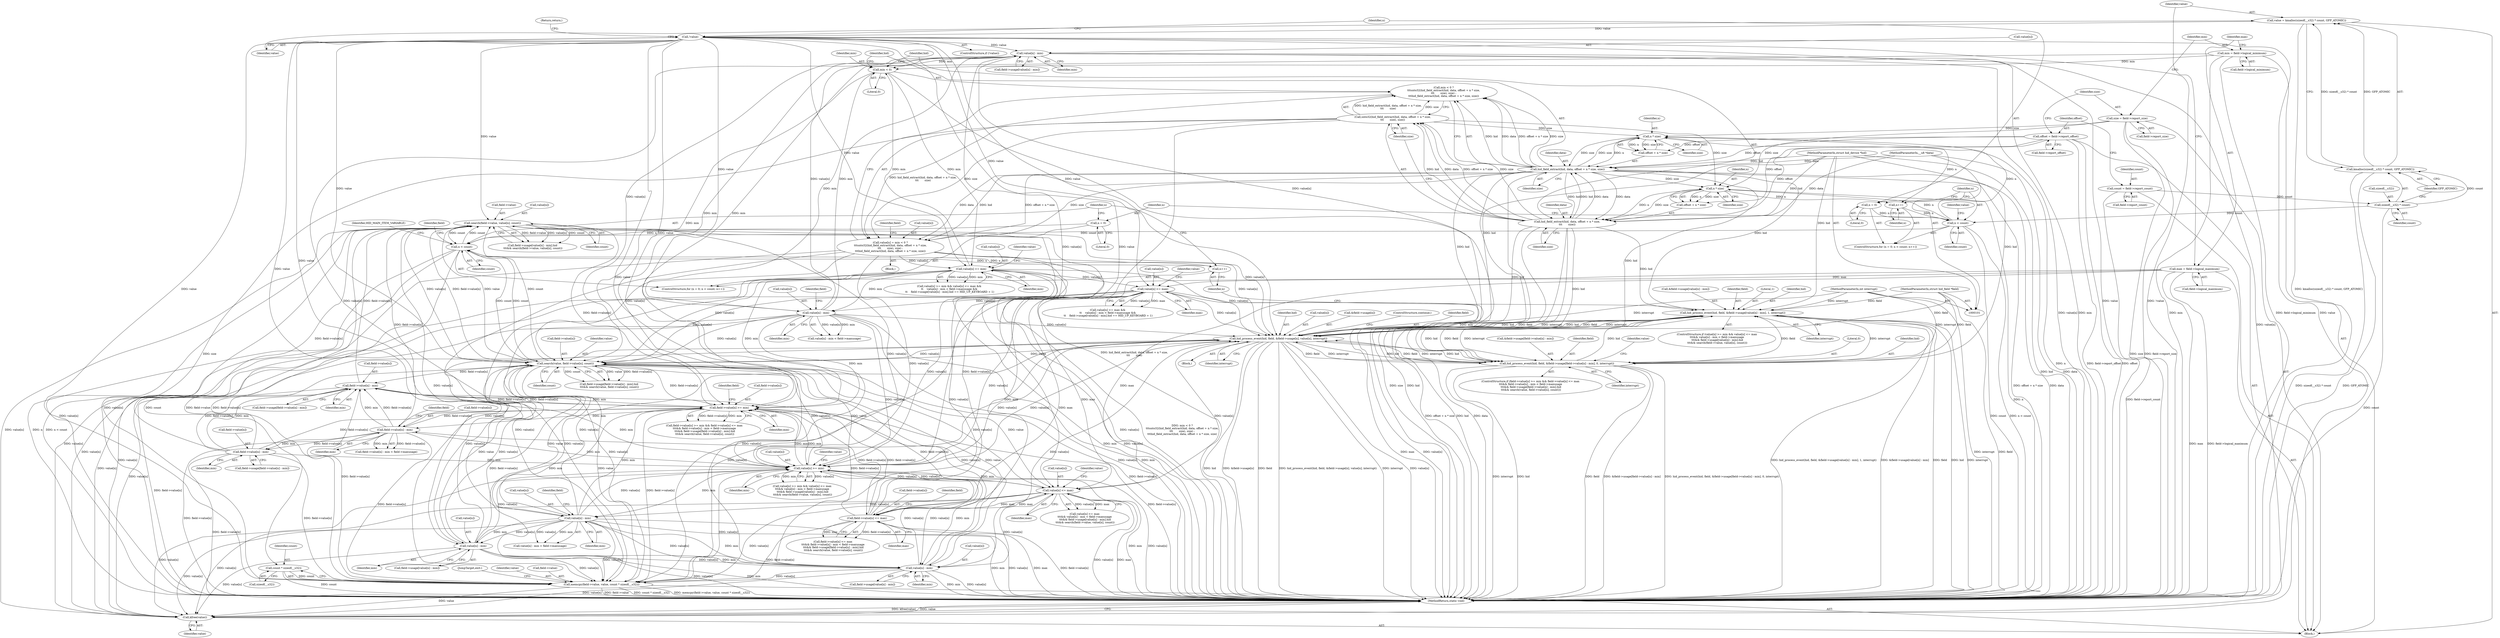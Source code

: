 digraph "0_linux_50220dead1650609206efe91f0cc116132d59b3f@API" {
"1000397" [label="(Call,count * sizeof(__s32))"];
"1000239" [label="(Call,n < count)"];
"1000236" [label="(Call,n = 0)"];
"1000242" [label="(Call,n++)"];
"1000369" [label="(Call,search(field->value, value[n], count))"];
"1000325" [label="(Call,field->value[n] - min)"];
"1000285" [label="(Call,field->value[n] - min)"];
"1000276" [label="(Call,field->value[n] <= max)"];
"1000268" [label="(Call,field->value[n] >= min)"];
"1000309" [label="(Call,search(value, field->value[n], count))"];
"1000342" [label="(Call,value[n] <= max)"];
"1000148" [label="(Call,!value)"];
"1000139" [label="(Call,value = kmalloc(sizeof(__s32) * count, GFP_ATOMIC))"];
"1000141" [label="(Call,kmalloc(sizeof(__s32) * count, GFP_ATOMIC))"];
"1000142" [label="(Call,sizeof(__s32) * count)"];
"1000109" [label="(Call,count = field->report_count)"];
"1000336" [label="(Call,value[n] >= min)"];
"1000363" [label="(Call,value[n] - min)"];
"1000349" [label="(Call,value[n] - min)"];
"1000225" [label="(Call,value[n] - min)"];
"1000211" [label="(Call,value[n] - min)"];
"1000204" [label="(Call,value[n] <= max)"];
"1000198" [label="(Call,value[n] >= min)"];
"1000161" [label="(Call,value[n] = min < 0 ?\n\t\t\tsnto32(hid_field_extract(hid, data, offset + n * size,\n\t\t\t       size), size) :\n\t\t\thid_field_extract(hid, data, offset + n * size, size))"];
"1000169" [label="(Call,snto32(hid_field_extract(hid, data, offset + n * size,\n\t\t\t       size), size))"];
"1000170" [label="(Call,hid_field_extract(hid, data, offset + n * size,\n\t\t\t       size))"];
"1000180" [label="(Call,hid_field_extract(hid, data, offset + n * size, size))"];
"1000102" [label="(MethodParameterIn,struct hid_device *hid)"];
"1000104" [label="(MethodParameterIn,__u8 *data)"];
"1000115" [label="(Call,offset = field->report_offset)"];
"1000185" [label="(Call,n * size)"];
"1000155" [label="(Call,n < count)"];
"1000158" [label="(Call,n++)"];
"1000175" [label="(Call,n * size)"];
"1000121" [label="(Call,size = field->report_size)"];
"1000152" [label="(Call,n = 0)"];
"1000166" [label="(Call,min < 0)"];
"1000127" [label="(Call,min = field->logical_minimum)"];
"1000133" [label="(Call,max = field->logical_maximum)"];
"1000252" [label="(Call,hid_process_event(hid, field, &field->usage[n], value[n], interrupt))"];
"1000377" [label="(Call,hid_process_event(hid, field, &field->usage[value[n] - min], 1, interrupt))"];
"1000317" [label="(Call,hid_process_event(hid, field, &field->usage[field->value[n] - min], 0, interrupt))"];
"1000103" [label="(MethodParameterIn,struct hid_field *field)"];
"1000105" [label="(MethodParameterIn,int interrupt)"];
"1000385" [label="(Call,value[n] - min)"];
"1000301" [label="(Call,field->value[n] - min)"];
"1000392" [label="(Call,memcpy(field->value, value, count * sizeof(__s32)))"];
"1000402" [label="(Call,kfree(value))"];
"1000204" [label="(Call,value[n] <= max)"];
"1000104" [label="(MethodParameterIn,__u8 *data)"];
"1000110" [label="(Identifier,count)"];
"1000340" [label="(Identifier,min)"];
"1000276" [label="(Call,field->value[n] <= max)"];
"1000225" [label="(Call,value[n] - min)"];
"1000364" [label="(Call,value[n])"];
"1000172" [label="(Identifier,data)"];
"1000178" [label="(Identifier,size)"];
"1000103" [label="(MethodParameterIn,struct hid_field *field)"];
"1000268" [label="(Call,field->value[n] >= min)"];
"1000180" [label="(Call,hid_field_extract(hid, data, offset + n * size, size))"];
"1000251" [label="(Block,)"];
"1000105" [label="(MethodParameterIn,int interrupt)"];
"1000162" [label="(Call,value[n])"];
"1000242" [label="(Call,n++)"];
"1000351" [label="(Identifier,value)"];
"1000116" [label="(Identifier,offset)"];
"1000194" [label="(Identifier,field)"];
"1000198" [label="(Call,value[n] >= min)"];
"1000215" [label="(Identifier,min)"];
"1000175" [label="(Call,n * size)"];
"1000122" [label="(Identifier,size)"];
"1000176" [label="(Identifier,n)"];
"1000334" [label="(ControlStructure,if (value[n] >= min && value[n] <= max\n\t\t\t&& value[n] - min < field->maxusage\n \t\t\t&& field->usage[value[n] - min].hid\n \t\t\t&& search(field->value, value[n], count)))"];
"1000378" [label="(Identifier,hid)"];
"1000150" [label="(Return,return;)"];
"1000397" [label="(Call,count * sizeof(__s32))"];
"1000212" [label="(Call,value[n])"];
"1000253" [label="(Identifier,hid)"];
"1000188" [label="(Identifier,size)"];
"1000355" [label="(Identifier,field)"];
"1000181" [label="(Identifier,hid)"];
"1000403" [label="(Identifier,value)"];
"1000311" [label="(Call,field->value[n])"];
"1000321" [label="(Call,field->usage[field->value[n] - min])"];
"1000226" [label="(Call,value[n])"];
"1000275" [label="(Call,field->value[n] <= max\n\t\t\t&& field->value[n] - min < field->maxusage\n \t\t\t&& field->usage[field->value[n] - min].hid\n \t\t\t&& search(value, field->value[n], count))"];
"1000285" [label="(Call,field->value[n] - min)"];
"1000377" [label="(Call,hid_process_event(hid, field, &field->usage[value[n] - min], 1, interrupt))"];
"1000154" [label="(Literal,0)"];
"1000182" [label="(Identifier,data)"];
"1000320" [label="(Call,&field->usage[field->value[n] - min])"];
"1000152" [label="(Call,n = 0)"];
"1000243" [label="(Identifier,n)"];
"1000316" [label="(Identifier,count)"];
"1000367" [label="(Identifier,min)"];
"1000165" [label="(Call,min < 0 ?\n\t\t\tsnto32(hid_field_extract(hid, data, offset + n * size,\n\t\t\t       size), size) :\n\t\t\thid_field_extract(hid, data, offset + n * size, size))"];
"1000240" [label="(Identifier,n)"];
"1000309" [label="(Call,search(value, field->value[n], count))"];
"1000331" [label="(Identifier,min)"];
"1000247" [label="(Identifier,HID_MAIN_ITEM_VARIABLE)"];
"1000279" [label="(Identifier,field)"];
"1000121" [label="(Call,size = field->report_size)"];
"1000342" [label="(Call,value[n] <= max)"];
"1000151" [label="(ControlStructure,for (n = 0; n < count; n++))"];
"1000148" [label="(Call,!value)"];
"1000147" [label="(ControlStructure,if (!value))"];
"1000239" [label="(Call,n < count)"];
"1000319" [label="(Identifier,field)"];
"1000326" [label="(Call,field->value[n])"];
"1000145" [label="(Identifier,count)"];
"1000106" [label="(Block,)"];
"1000359" [label="(Call,field->usage[value[n] - min])"];
"1000177" [label="(Identifier,size)"];
"1000146" [label="(Identifier,GFP_ATOMIC)"];
"1000115" [label="(Call,offset = field->report_offset)"];
"1000168" [label="(Literal,0)"];
"1000401" [label="(JumpTarget,exit:)"];
"1000357" [label="(Call,field->usage[value[n] - min].hid\n \t\t\t&& search(field->value, value[n], count))"];
"1000161" [label="(Call,value[n] = min < 0 ?\n\t\t\tsnto32(hid_field_extract(hid, data, offset + n * size,\n\t\t\t       size), size) :\n\t\t\thid_field_extract(hid, data, offset + n * size, size))"];
"1000286" [label="(Call,field->value[n])"];
"1000156" [label="(Identifier,n)"];
"1000111" [label="(Call,field->report_count)"];
"1000133" [label="(Call,max = field->logical_maximum)"];
"1000269" [label="(Call,field->value[n])"];
"1000149" [label="(Identifier,value)"];
"1000370" [label="(Call,field->value)"];
"1000139" [label="(Call,value = kmalloc(sizeof(__s32) * count, GFP_ATOMIC))"];
"1000267" [label="(Call,field->value[n] >= min && field->value[n] <= max\n\t\t\t&& field->value[n] - min < field->maxusage\n \t\t\t&& field->usage[field->value[n] - min].hid\n \t\t\t&& search(value, field->value[n], count))"];
"1000338" [label="(Identifier,value)"];
"1000163" [label="(Identifier,value)"];
"1000392" [label="(Call,memcpy(field->value, value, count * sizeof(__s32)))"];
"1000155" [label="(Call,n < count)"];
"1000203" [label="(Call,value[n] <= max &&\n\t\t    value[n] - min < field->maxusage &&\n \t\t    field->usage[value[n] - min].hid == HID_UP_KEYBOARD + 1)"];
"1000350" [label="(Call,value[n])"];
"1000297" [label="(Call,field->usage[field->value[n] - min])"];
"1000396" [label="(Identifier,value)"];
"1000295" [label="(Call,field->usage[field->value[n] - min].hid\n \t\t\t&& search(value, field->value[n], count))"];
"1000332" [label="(Literal,0)"];
"1000333" [label="(Identifier,interrupt)"];
"1000206" [label="(Identifier,value)"];
"1000318" [label="(Identifier,hid)"];
"1000153" [label="(Identifier,n)"];
"1000236" [label="(Call,n = 0)"];
"1000277" [label="(Call,field->value[n])"];
"1000187" [label="(Identifier,size)"];
"1000343" [label="(Call,value[n])"];
"1000282" [label="(Identifier,max)"];
"1000158" [label="(Call,n++)"];
"1000363" [label="(Call,value[n] - min)"];
"1000335" [label="(Call,value[n] >= min && value[n] <= max\n\t\t\t&& value[n] - min < field->maxusage\n \t\t\t&& field->usage[value[n] - min].hid\n \t\t\t&& search(field->value, value[n], count))"];
"1000274" [label="(Identifier,min)"];
"1000380" [label="(Call,&field->usage[value[n] - min])"];
"1000221" [label="(Call,field->usage[value[n] - min])"];
"1000140" [label="(Identifier,value)"];
"1000171" [label="(Identifier,hid)"];
"1000266" [label="(ControlStructure,if (field->value[n] >= min && field->value[n] <= max\n\t\t\t&& field->value[n] - min < field->maxusage\n \t\t\t&& field->usage[field->value[n] - min].hid\n \t\t\t&& search(value, field->value[n], count)))"];
"1000235" [label="(ControlStructure,for (n = 0; n < count; n++))"];
"1000325" [label="(Call,field->value[n] - min)"];
"1000129" [label="(Call,field->logical_minimum)"];
"1000238" [label="(Literal,0)"];
"1000135" [label="(Call,field->logical_maximum)"];
"1000376" [label="(Identifier,count)"];
"1000261" [label="(Call,value[n])"];
"1000353" [label="(Identifier,min)"];
"1000197" [label="(Call,value[n] >= min && value[n] <= max &&\n\t\t    value[n] - min < field->maxusage &&\n \t\t    field->usage[value[n] - min].hid == HID_UP_KEYBOARD + 1)"];
"1000307" [label="(Identifier,min)"];
"1000369" [label="(Call,search(field->value, value[n], count))"];
"1000264" [label="(Identifier,interrupt)"];
"1000117" [label="(Call,field->report_offset)"];
"1000229" [label="(Identifier,min)"];
"1000398" [label="(Identifier,count)"];
"1000166" [label="(Call,min < 0)"];
"1000348" [label="(Call,value[n] - min < field->maxusage)"];
"1000341" [label="(Call,value[n] <= max\n\t\t\t&& value[n] - min < field->maxusage\n \t\t\t&& field->usage[value[n] - min].hid\n \t\t\t&& search(field->value, value[n], count))"];
"1000143" [label="(Call,sizeof(__s32))"];
"1000170" [label="(Call,hid_field_extract(hid, data, offset + n * size,\n\t\t\t       size))"];
"1000293" [label="(Identifier,field)"];
"1000186" [label="(Identifier,n)"];
"1000128" [label="(Identifier,min)"];
"1000389" [label="(Identifier,min)"];
"1000379" [label="(Identifier,field)"];
"1000160" [label="(Block,)"];
"1000241" [label="(Identifier,count)"];
"1000301" [label="(Call,field->value[n] - min)"];
"1000346" [label="(Identifier,max)"];
"1000208" [label="(Identifier,max)"];
"1000381" [label="(Call,field->usage[value[n] - min])"];
"1000349" [label="(Call,value[n] - min)"];
"1000185" [label="(Call,n * size)"];
"1000157" [label="(Identifier,count)"];
"1000211" [label="(Call,value[n] - min)"];
"1000179" [label="(Identifier,size)"];
"1000394" [label="(Identifier,field)"];
"1000393" [label="(Call,field->value)"];
"1000183" [label="(Call,offset + n * size)"];
"1000317" [label="(Call,hid_process_event(hid, field, &field->usage[field->value[n] - min], 0, interrupt))"];
"1000373" [label="(Call,value[n])"];
"1000255" [label="(Call,&field->usage[n])"];
"1000336" [label="(Call,value[n] >= min)"];
"1000402" [label="(Call,kfree(value))"];
"1000399" [label="(Call,sizeof(__s32))"];
"1000291" [label="(Identifier,min)"];
"1000310" [label="(Identifier,value)"];
"1000265" [label="(ControlStructure,continue;)"];
"1000202" [label="(Identifier,min)"];
"1000169" [label="(Call,snto32(hid_field_extract(hid, data, offset + n * size,\n\t\t\t       size), size))"];
"1000199" [label="(Call,value[n])"];
"1000404" [label="(MethodReturn,static void)"];
"1000205" [label="(Call,value[n])"];
"1000386" [label="(Call,value[n])"];
"1000284" [label="(Call,field->value[n] - min < field->maxusage)"];
"1000102" [label="(MethodParameterIn,struct hid_device *hid)"];
"1000391" [label="(Identifier,interrupt)"];
"1000390" [label="(Literal,1)"];
"1000337" [label="(Call,value[n])"];
"1000210" [label="(Call,value[n] - min < field->maxusage)"];
"1000237" [label="(Identifier,n)"];
"1000142" [label="(Call,sizeof(__s32) * count)"];
"1000159" [label="(Identifier,n)"];
"1000344" [label="(Identifier,value)"];
"1000127" [label="(Call,min = field->logical_minimum)"];
"1000109" [label="(Call,count = field->report_count)"];
"1000252" [label="(Call,hid_process_event(hid, field, &field->usage[n], value[n], interrupt))"];
"1000217" [label="(Identifier,field)"];
"1000213" [label="(Identifier,value)"];
"1000123" [label="(Call,field->report_size)"];
"1000141" [label="(Call,kmalloc(sizeof(__s32) * count, GFP_ATOMIC))"];
"1000302" [label="(Call,field->value[n])"];
"1000254" [label="(Identifier,field)"];
"1000385" [label="(Call,value[n] - min)"];
"1000173" [label="(Call,offset + n * size)"];
"1000167" [label="(Identifier,min)"];
"1000288" [label="(Identifier,field)"];
"1000134" [label="(Identifier,max)"];
"1000397" -> "1000392"  [label="AST: "];
"1000397" -> "1000399"  [label="CFG: "];
"1000398" -> "1000397"  [label="AST: "];
"1000399" -> "1000397"  [label="AST: "];
"1000392" -> "1000397"  [label="CFG: "];
"1000397" -> "1000404"  [label="DDG: count"];
"1000397" -> "1000392"  [label="DDG: count"];
"1000239" -> "1000397"  [label="DDG: count"];
"1000239" -> "1000235"  [label="AST: "];
"1000239" -> "1000241"  [label="CFG: "];
"1000240" -> "1000239"  [label="AST: "];
"1000241" -> "1000239"  [label="AST: "];
"1000247" -> "1000239"  [label="CFG: "];
"1000394" -> "1000239"  [label="CFG: "];
"1000239" -> "1000404"  [label="DDG: n < count"];
"1000239" -> "1000404"  [label="DDG: n"];
"1000236" -> "1000239"  [label="DDG: n"];
"1000242" -> "1000239"  [label="DDG: n"];
"1000369" -> "1000239"  [label="DDG: count"];
"1000155" -> "1000239"  [label="DDG: count"];
"1000309" -> "1000239"  [label="DDG: count"];
"1000239" -> "1000242"  [label="DDG: n"];
"1000239" -> "1000309"  [label="DDG: count"];
"1000239" -> "1000369"  [label="DDG: count"];
"1000236" -> "1000235"  [label="AST: "];
"1000236" -> "1000238"  [label="CFG: "];
"1000237" -> "1000236"  [label="AST: "];
"1000238" -> "1000236"  [label="AST: "];
"1000240" -> "1000236"  [label="CFG: "];
"1000242" -> "1000235"  [label="AST: "];
"1000242" -> "1000243"  [label="CFG: "];
"1000243" -> "1000242"  [label="AST: "];
"1000240" -> "1000242"  [label="CFG: "];
"1000369" -> "1000357"  [label="AST: "];
"1000369" -> "1000376"  [label="CFG: "];
"1000370" -> "1000369"  [label="AST: "];
"1000373" -> "1000369"  [label="AST: "];
"1000376" -> "1000369"  [label="AST: "];
"1000357" -> "1000369"  [label="CFG: "];
"1000369" -> "1000404"  [label="DDG: value[n]"];
"1000369" -> "1000252"  [label="DDG: value[n]"];
"1000369" -> "1000309"  [label="DDG: value[n]"];
"1000369" -> "1000336"  [label="DDG: value[n]"];
"1000369" -> "1000357"  [label="DDG: field->value"];
"1000369" -> "1000357"  [label="DDG: value[n]"];
"1000369" -> "1000357"  [label="DDG: count"];
"1000325" -> "1000369"  [label="DDG: field->value[n]"];
"1000285" -> "1000369"  [label="DDG: field->value[n]"];
"1000309" -> "1000369"  [label="DDG: field->value[n]"];
"1000309" -> "1000369"  [label="DDG: value"];
"1000309" -> "1000369"  [label="DDG: count"];
"1000268" -> "1000369"  [label="DDG: field->value[n]"];
"1000301" -> "1000369"  [label="DDG: field->value[n]"];
"1000276" -> "1000369"  [label="DDG: field->value[n]"];
"1000363" -> "1000369"  [label="DDG: value[n]"];
"1000148" -> "1000369"  [label="DDG: value"];
"1000369" -> "1000385"  [label="DDG: value[n]"];
"1000369" -> "1000392"  [label="DDG: field->value"];
"1000369" -> "1000392"  [label="DDG: value[n]"];
"1000369" -> "1000402"  [label="DDG: value[n]"];
"1000325" -> "1000321"  [label="AST: "];
"1000325" -> "1000331"  [label="CFG: "];
"1000326" -> "1000325"  [label="AST: "];
"1000331" -> "1000325"  [label="AST: "];
"1000321" -> "1000325"  [label="CFG: "];
"1000325" -> "1000404"  [label="DDG: field->value[n]"];
"1000325" -> "1000268"  [label="DDG: field->value[n]"];
"1000285" -> "1000325"  [label="DDG: field->value[n]"];
"1000285" -> "1000325"  [label="DDG: min"];
"1000309" -> "1000325"  [label="DDG: field->value[n]"];
"1000268" -> "1000325"  [label="DDG: field->value[n]"];
"1000268" -> "1000325"  [label="DDG: min"];
"1000301" -> "1000325"  [label="DDG: field->value[n]"];
"1000301" -> "1000325"  [label="DDG: min"];
"1000276" -> "1000325"  [label="DDG: field->value[n]"];
"1000325" -> "1000336"  [label="DDG: min"];
"1000325" -> "1000392"  [label="DDG: field->value[n]"];
"1000285" -> "1000284"  [label="AST: "];
"1000285" -> "1000291"  [label="CFG: "];
"1000286" -> "1000285"  [label="AST: "];
"1000291" -> "1000285"  [label="AST: "];
"1000293" -> "1000285"  [label="CFG: "];
"1000285" -> "1000404"  [label="DDG: field->value[n]"];
"1000285" -> "1000268"  [label="DDG: field->value[n]"];
"1000285" -> "1000284"  [label="DDG: field->value[n]"];
"1000285" -> "1000284"  [label="DDG: min"];
"1000276" -> "1000285"  [label="DDG: field->value[n]"];
"1000268" -> "1000285"  [label="DDG: min"];
"1000285" -> "1000301"  [label="DDG: field->value[n]"];
"1000285" -> "1000301"  [label="DDG: min"];
"1000285" -> "1000336"  [label="DDG: min"];
"1000285" -> "1000392"  [label="DDG: field->value[n]"];
"1000276" -> "1000275"  [label="AST: "];
"1000276" -> "1000282"  [label="CFG: "];
"1000277" -> "1000276"  [label="AST: "];
"1000282" -> "1000276"  [label="AST: "];
"1000288" -> "1000276"  [label="CFG: "];
"1000275" -> "1000276"  [label="CFG: "];
"1000276" -> "1000404"  [label="DDG: max"];
"1000276" -> "1000404"  [label="DDG: field->value[n]"];
"1000276" -> "1000268"  [label="DDG: field->value[n]"];
"1000276" -> "1000275"  [label="DDG: field->value[n]"];
"1000276" -> "1000275"  [label="DDG: max"];
"1000268" -> "1000276"  [label="DDG: field->value[n]"];
"1000133" -> "1000276"  [label="DDG: max"];
"1000204" -> "1000276"  [label="DDG: max"];
"1000342" -> "1000276"  [label="DDG: max"];
"1000276" -> "1000342"  [label="DDG: max"];
"1000276" -> "1000392"  [label="DDG: field->value[n]"];
"1000268" -> "1000267"  [label="AST: "];
"1000268" -> "1000274"  [label="CFG: "];
"1000269" -> "1000268"  [label="AST: "];
"1000274" -> "1000268"  [label="AST: "];
"1000279" -> "1000268"  [label="CFG: "];
"1000267" -> "1000268"  [label="CFG: "];
"1000268" -> "1000404"  [label="DDG: field->value[n]"];
"1000268" -> "1000267"  [label="DDG: field->value[n]"];
"1000268" -> "1000267"  [label="DDG: min"];
"1000309" -> "1000268"  [label="DDG: field->value[n]"];
"1000301" -> "1000268"  [label="DDG: field->value[n]"];
"1000385" -> "1000268"  [label="DDG: min"];
"1000349" -> "1000268"  [label="DDG: min"];
"1000363" -> "1000268"  [label="DDG: min"];
"1000336" -> "1000268"  [label="DDG: min"];
"1000211" -> "1000268"  [label="DDG: min"];
"1000127" -> "1000268"  [label="DDG: min"];
"1000198" -> "1000268"  [label="DDG: min"];
"1000225" -> "1000268"  [label="DDG: min"];
"1000166" -> "1000268"  [label="DDG: min"];
"1000268" -> "1000336"  [label="DDG: min"];
"1000268" -> "1000392"  [label="DDG: field->value[n]"];
"1000309" -> "1000295"  [label="AST: "];
"1000309" -> "1000316"  [label="CFG: "];
"1000310" -> "1000309"  [label="AST: "];
"1000311" -> "1000309"  [label="AST: "];
"1000316" -> "1000309"  [label="AST: "];
"1000295" -> "1000309"  [label="CFG: "];
"1000309" -> "1000404"  [label="DDG: field->value[n]"];
"1000309" -> "1000252"  [label="DDG: value"];
"1000309" -> "1000295"  [label="DDG: value"];
"1000309" -> "1000295"  [label="DDG: field->value[n]"];
"1000309" -> "1000295"  [label="DDG: count"];
"1000342" -> "1000309"  [label="DDG: value[n]"];
"1000363" -> "1000309"  [label="DDG: value[n]"];
"1000225" -> "1000309"  [label="DDG: value[n]"];
"1000349" -> "1000309"  [label="DDG: value[n]"];
"1000211" -> "1000309"  [label="DDG: value[n]"];
"1000198" -> "1000309"  [label="DDG: value[n]"];
"1000204" -> "1000309"  [label="DDG: value[n]"];
"1000161" -> "1000309"  [label="DDG: value[n]"];
"1000336" -> "1000309"  [label="DDG: value[n]"];
"1000148" -> "1000309"  [label="DDG: value"];
"1000252" -> "1000309"  [label="DDG: value[n]"];
"1000385" -> "1000309"  [label="DDG: value[n]"];
"1000301" -> "1000309"  [label="DDG: field->value[n]"];
"1000309" -> "1000336"  [label="DDG: value"];
"1000309" -> "1000342"  [label="DDG: value"];
"1000309" -> "1000349"  [label="DDG: value"];
"1000309" -> "1000363"  [label="DDG: value"];
"1000309" -> "1000385"  [label="DDG: value"];
"1000309" -> "1000392"  [label="DDG: field->value[n]"];
"1000309" -> "1000392"  [label="DDG: value"];
"1000342" -> "1000341"  [label="AST: "];
"1000342" -> "1000346"  [label="CFG: "];
"1000343" -> "1000342"  [label="AST: "];
"1000346" -> "1000342"  [label="AST: "];
"1000351" -> "1000342"  [label="CFG: "];
"1000341" -> "1000342"  [label="CFG: "];
"1000342" -> "1000404"  [label="DDG: value[n]"];
"1000342" -> "1000404"  [label="DDG: max"];
"1000342" -> "1000252"  [label="DDG: value[n]"];
"1000342" -> "1000336"  [label="DDG: value[n]"];
"1000342" -> "1000341"  [label="DDG: value[n]"];
"1000342" -> "1000341"  [label="DDG: max"];
"1000148" -> "1000342"  [label="DDG: value"];
"1000336" -> "1000342"  [label="DDG: value[n]"];
"1000133" -> "1000342"  [label="DDG: max"];
"1000204" -> "1000342"  [label="DDG: max"];
"1000342" -> "1000349"  [label="DDG: value[n]"];
"1000342" -> "1000385"  [label="DDG: value[n]"];
"1000342" -> "1000392"  [label="DDG: value[n]"];
"1000342" -> "1000402"  [label="DDG: value[n]"];
"1000148" -> "1000147"  [label="AST: "];
"1000148" -> "1000149"  [label="CFG: "];
"1000149" -> "1000148"  [label="AST: "];
"1000150" -> "1000148"  [label="CFG: "];
"1000153" -> "1000148"  [label="CFG: "];
"1000148" -> "1000404"  [label="DDG: value"];
"1000148" -> "1000404"  [label="DDG: !value"];
"1000139" -> "1000148"  [label="DDG: value"];
"1000148" -> "1000198"  [label="DDG: value"];
"1000148" -> "1000204"  [label="DDG: value"];
"1000148" -> "1000211"  [label="DDG: value"];
"1000148" -> "1000225"  [label="DDG: value"];
"1000148" -> "1000252"  [label="DDG: value"];
"1000148" -> "1000336"  [label="DDG: value"];
"1000148" -> "1000349"  [label="DDG: value"];
"1000148" -> "1000363"  [label="DDG: value"];
"1000148" -> "1000385"  [label="DDG: value"];
"1000148" -> "1000392"  [label="DDG: value"];
"1000148" -> "1000402"  [label="DDG: value"];
"1000139" -> "1000106"  [label="AST: "];
"1000139" -> "1000141"  [label="CFG: "];
"1000140" -> "1000139"  [label="AST: "];
"1000141" -> "1000139"  [label="AST: "];
"1000149" -> "1000139"  [label="CFG: "];
"1000139" -> "1000404"  [label="DDG: kmalloc(sizeof(__s32) * count, GFP_ATOMIC)"];
"1000141" -> "1000139"  [label="DDG: sizeof(__s32) * count"];
"1000141" -> "1000139"  [label="DDG: GFP_ATOMIC"];
"1000141" -> "1000146"  [label="CFG: "];
"1000142" -> "1000141"  [label="AST: "];
"1000146" -> "1000141"  [label="AST: "];
"1000141" -> "1000404"  [label="DDG: sizeof(__s32) * count"];
"1000141" -> "1000404"  [label="DDG: GFP_ATOMIC"];
"1000142" -> "1000141"  [label="DDG: count"];
"1000142" -> "1000145"  [label="CFG: "];
"1000143" -> "1000142"  [label="AST: "];
"1000145" -> "1000142"  [label="AST: "];
"1000146" -> "1000142"  [label="CFG: "];
"1000142" -> "1000404"  [label="DDG: count"];
"1000109" -> "1000142"  [label="DDG: count"];
"1000142" -> "1000155"  [label="DDG: count"];
"1000109" -> "1000106"  [label="AST: "];
"1000109" -> "1000111"  [label="CFG: "];
"1000110" -> "1000109"  [label="AST: "];
"1000111" -> "1000109"  [label="AST: "];
"1000116" -> "1000109"  [label="CFG: "];
"1000109" -> "1000404"  [label="DDG: field->report_count"];
"1000336" -> "1000335"  [label="AST: "];
"1000336" -> "1000340"  [label="CFG: "];
"1000337" -> "1000336"  [label="AST: "];
"1000340" -> "1000336"  [label="AST: "];
"1000344" -> "1000336"  [label="CFG: "];
"1000335" -> "1000336"  [label="CFG: "];
"1000336" -> "1000404"  [label="DDG: min"];
"1000336" -> "1000404"  [label="DDG: value[n]"];
"1000336" -> "1000252"  [label="DDG: value[n]"];
"1000336" -> "1000335"  [label="DDG: value[n]"];
"1000336" -> "1000335"  [label="DDG: min"];
"1000363" -> "1000336"  [label="DDG: value[n]"];
"1000225" -> "1000336"  [label="DDG: value[n]"];
"1000349" -> "1000336"  [label="DDG: value[n]"];
"1000211" -> "1000336"  [label="DDG: value[n]"];
"1000198" -> "1000336"  [label="DDG: value[n]"];
"1000204" -> "1000336"  [label="DDG: value[n]"];
"1000161" -> "1000336"  [label="DDG: value[n]"];
"1000252" -> "1000336"  [label="DDG: value[n]"];
"1000385" -> "1000336"  [label="DDG: value[n]"];
"1000301" -> "1000336"  [label="DDG: min"];
"1000336" -> "1000349"  [label="DDG: min"];
"1000336" -> "1000385"  [label="DDG: value[n]"];
"1000336" -> "1000385"  [label="DDG: min"];
"1000336" -> "1000392"  [label="DDG: value[n]"];
"1000336" -> "1000402"  [label="DDG: value[n]"];
"1000363" -> "1000359"  [label="AST: "];
"1000363" -> "1000367"  [label="CFG: "];
"1000364" -> "1000363"  [label="AST: "];
"1000367" -> "1000363"  [label="AST: "];
"1000359" -> "1000363"  [label="CFG: "];
"1000363" -> "1000404"  [label="DDG: value[n]"];
"1000363" -> "1000404"  [label="DDG: min"];
"1000363" -> "1000252"  [label="DDG: value[n]"];
"1000349" -> "1000363"  [label="DDG: value[n]"];
"1000349" -> "1000363"  [label="DDG: min"];
"1000363" -> "1000385"  [label="DDG: value[n]"];
"1000363" -> "1000385"  [label="DDG: min"];
"1000363" -> "1000392"  [label="DDG: value[n]"];
"1000363" -> "1000402"  [label="DDG: value[n]"];
"1000349" -> "1000348"  [label="AST: "];
"1000349" -> "1000353"  [label="CFG: "];
"1000350" -> "1000349"  [label="AST: "];
"1000353" -> "1000349"  [label="AST: "];
"1000355" -> "1000349"  [label="CFG: "];
"1000349" -> "1000404"  [label="DDG: min"];
"1000349" -> "1000404"  [label="DDG: value[n]"];
"1000349" -> "1000252"  [label="DDG: value[n]"];
"1000349" -> "1000348"  [label="DDG: value[n]"];
"1000349" -> "1000348"  [label="DDG: min"];
"1000349" -> "1000385"  [label="DDG: value[n]"];
"1000349" -> "1000385"  [label="DDG: min"];
"1000349" -> "1000392"  [label="DDG: value[n]"];
"1000349" -> "1000402"  [label="DDG: value[n]"];
"1000225" -> "1000221"  [label="AST: "];
"1000225" -> "1000229"  [label="CFG: "];
"1000226" -> "1000225"  [label="AST: "];
"1000229" -> "1000225"  [label="AST: "];
"1000221" -> "1000225"  [label="CFG: "];
"1000225" -> "1000404"  [label="DDG: value[n]"];
"1000225" -> "1000404"  [label="DDG: min"];
"1000225" -> "1000166"  [label="DDG: min"];
"1000211" -> "1000225"  [label="DDG: value[n]"];
"1000211" -> "1000225"  [label="DDG: min"];
"1000225" -> "1000252"  [label="DDG: value[n]"];
"1000225" -> "1000392"  [label="DDG: value[n]"];
"1000225" -> "1000402"  [label="DDG: value[n]"];
"1000211" -> "1000210"  [label="AST: "];
"1000211" -> "1000215"  [label="CFG: "];
"1000212" -> "1000211"  [label="AST: "];
"1000215" -> "1000211"  [label="AST: "];
"1000217" -> "1000211"  [label="CFG: "];
"1000211" -> "1000404"  [label="DDG: value[n]"];
"1000211" -> "1000404"  [label="DDG: min"];
"1000211" -> "1000166"  [label="DDG: min"];
"1000211" -> "1000210"  [label="DDG: value[n]"];
"1000211" -> "1000210"  [label="DDG: min"];
"1000204" -> "1000211"  [label="DDG: value[n]"];
"1000198" -> "1000211"  [label="DDG: min"];
"1000211" -> "1000252"  [label="DDG: value[n]"];
"1000211" -> "1000392"  [label="DDG: value[n]"];
"1000211" -> "1000402"  [label="DDG: value[n]"];
"1000204" -> "1000203"  [label="AST: "];
"1000204" -> "1000208"  [label="CFG: "];
"1000205" -> "1000204"  [label="AST: "];
"1000208" -> "1000204"  [label="AST: "];
"1000213" -> "1000204"  [label="CFG: "];
"1000203" -> "1000204"  [label="CFG: "];
"1000204" -> "1000404"  [label="DDG: max"];
"1000204" -> "1000404"  [label="DDG: value[n]"];
"1000204" -> "1000203"  [label="DDG: value[n]"];
"1000204" -> "1000203"  [label="DDG: max"];
"1000198" -> "1000204"  [label="DDG: value[n]"];
"1000133" -> "1000204"  [label="DDG: max"];
"1000204" -> "1000252"  [label="DDG: value[n]"];
"1000204" -> "1000392"  [label="DDG: value[n]"];
"1000204" -> "1000402"  [label="DDG: value[n]"];
"1000198" -> "1000197"  [label="AST: "];
"1000198" -> "1000202"  [label="CFG: "];
"1000199" -> "1000198"  [label="AST: "];
"1000202" -> "1000198"  [label="AST: "];
"1000206" -> "1000198"  [label="CFG: "];
"1000197" -> "1000198"  [label="CFG: "];
"1000198" -> "1000404"  [label="DDG: value[n]"];
"1000198" -> "1000404"  [label="DDG: min"];
"1000198" -> "1000166"  [label="DDG: min"];
"1000198" -> "1000197"  [label="DDG: value[n]"];
"1000198" -> "1000197"  [label="DDG: min"];
"1000161" -> "1000198"  [label="DDG: value[n]"];
"1000166" -> "1000198"  [label="DDG: min"];
"1000198" -> "1000252"  [label="DDG: value[n]"];
"1000198" -> "1000392"  [label="DDG: value[n]"];
"1000198" -> "1000402"  [label="DDG: value[n]"];
"1000161" -> "1000160"  [label="AST: "];
"1000161" -> "1000165"  [label="CFG: "];
"1000162" -> "1000161"  [label="AST: "];
"1000165" -> "1000161"  [label="AST: "];
"1000194" -> "1000161"  [label="CFG: "];
"1000161" -> "1000404"  [label="DDG: value[n]"];
"1000161" -> "1000404"  [label="DDG: min < 0 ?\n\t\t\tsnto32(hid_field_extract(hid, data, offset + n * size,\n\t\t\t       size), size) :\n\t\t\thid_field_extract(hid, data, offset + n * size, size)"];
"1000169" -> "1000161"  [label="DDG: hid_field_extract(hid, data, offset + n * size,\n\t\t\t       size)"];
"1000169" -> "1000161"  [label="DDG: size"];
"1000180" -> "1000161"  [label="DDG: hid"];
"1000180" -> "1000161"  [label="DDG: data"];
"1000180" -> "1000161"  [label="DDG: offset + n * size"];
"1000180" -> "1000161"  [label="DDG: size"];
"1000161" -> "1000252"  [label="DDG: value[n]"];
"1000161" -> "1000392"  [label="DDG: value[n]"];
"1000161" -> "1000402"  [label="DDG: value[n]"];
"1000169" -> "1000165"  [label="AST: "];
"1000169" -> "1000179"  [label="CFG: "];
"1000170" -> "1000169"  [label="AST: "];
"1000179" -> "1000169"  [label="AST: "];
"1000165" -> "1000169"  [label="CFG: "];
"1000169" -> "1000404"  [label="DDG: size"];
"1000169" -> "1000404"  [label="DDG: hid_field_extract(hid, data, offset + n * size,\n\t\t\t       size)"];
"1000169" -> "1000165"  [label="DDG: hid_field_extract(hid, data, offset + n * size,\n\t\t\t       size)"];
"1000169" -> "1000165"  [label="DDG: size"];
"1000170" -> "1000169"  [label="DDG: hid"];
"1000170" -> "1000169"  [label="DDG: data"];
"1000170" -> "1000169"  [label="DDG: offset + n * size"];
"1000170" -> "1000169"  [label="DDG: size"];
"1000169" -> "1000175"  [label="DDG: size"];
"1000169" -> "1000185"  [label="DDG: size"];
"1000170" -> "1000178"  [label="CFG: "];
"1000171" -> "1000170"  [label="AST: "];
"1000172" -> "1000170"  [label="AST: "];
"1000173" -> "1000170"  [label="AST: "];
"1000178" -> "1000170"  [label="AST: "];
"1000179" -> "1000170"  [label="CFG: "];
"1000170" -> "1000404"  [label="DDG: data"];
"1000170" -> "1000404"  [label="DDG: offset + n * size"];
"1000170" -> "1000404"  [label="DDG: hid"];
"1000180" -> "1000170"  [label="DDG: hid"];
"1000180" -> "1000170"  [label="DDG: data"];
"1000102" -> "1000170"  [label="DDG: hid"];
"1000104" -> "1000170"  [label="DDG: data"];
"1000115" -> "1000170"  [label="DDG: offset"];
"1000175" -> "1000170"  [label="DDG: n"];
"1000175" -> "1000170"  [label="DDG: size"];
"1000170" -> "1000180"  [label="DDG: hid"];
"1000170" -> "1000180"  [label="DDG: data"];
"1000170" -> "1000252"  [label="DDG: hid"];
"1000170" -> "1000317"  [label="DDG: hid"];
"1000170" -> "1000377"  [label="DDG: hid"];
"1000180" -> "1000165"  [label="AST: "];
"1000180" -> "1000188"  [label="CFG: "];
"1000181" -> "1000180"  [label="AST: "];
"1000182" -> "1000180"  [label="AST: "];
"1000183" -> "1000180"  [label="AST: "];
"1000188" -> "1000180"  [label="AST: "];
"1000165" -> "1000180"  [label="CFG: "];
"1000180" -> "1000404"  [label="DDG: data"];
"1000180" -> "1000404"  [label="DDG: size"];
"1000180" -> "1000404"  [label="DDG: hid"];
"1000180" -> "1000404"  [label="DDG: offset + n * size"];
"1000180" -> "1000175"  [label="DDG: size"];
"1000180" -> "1000165"  [label="DDG: hid"];
"1000180" -> "1000165"  [label="DDG: data"];
"1000180" -> "1000165"  [label="DDG: offset + n * size"];
"1000180" -> "1000165"  [label="DDG: size"];
"1000102" -> "1000180"  [label="DDG: hid"];
"1000104" -> "1000180"  [label="DDG: data"];
"1000115" -> "1000180"  [label="DDG: offset"];
"1000185" -> "1000180"  [label="DDG: n"];
"1000185" -> "1000180"  [label="DDG: size"];
"1000180" -> "1000185"  [label="DDG: size"];
"1000180" -> "1000252"  [label="DDG: hid"];
"1000180" -> "1000317"  [label="DDG: hid"];
"1000180" -> "1000377"  [label="DDG: hid"];
"1000102" -> "1000101"  [label="AST: "];
"1000102" -> "1000404"  [label="DDG: hid"];
"1000102" -> "1000252"  [label="DDG: hid"];
"1000102" -> "1000317"  [label="DDG: hid"];
"1000102" -> "1000377"  [label="DDG: hid"];
"1000104" -> "1000101"  [label="AST: "];
"1000104" -> "1000404"  [label="DDG: data"];
"1000115" -> "1000106"  [label="AST: "];
"1000115" -> "1000117"  [label="CFG: "];
"1000116" -> "1000115"  [label="AST: "];
"1000117" -> "1000115"  [label="AST: "];
"1000122" -> "1000115"  [label="CFG: "];
"1000115" -> "1000404"  [label="DDG: field->report_offset"];
"1000115" -> "1000404"  [label="DDG: offset"];
"1000115" -> "1000173"  [label="DDG: offset"];
"1000115" -> "1000183"  [label="DDG: offset"];
"1000185" -> "1000183"  [label="AST: "];
"1000185" -> "1000187"  [label="CFG: "];
"1000186" -> "1000185"  [label="AST: "];
"1000187" -> "1000185"  [label="AST: "];
"1000183" -> "1000185"  [label="CFG: "];
"1000185" -> "1000404"  [label="DDG: n"];
"1000185" -> "1000158"  [label="DDG: n"];
"1000185" -> "1000183"  [label="DDG: n"];
"1000185" -> "1000183"  [label="DDG: size"];
"1000155" -> "1000185"  [label="DDG: n"];
"1000121" -> "1000185"  [label="DDG: size"];
"1000155" -> "1000151"  [label="AST: "];
"1000155" -> "1000157"  [label="CFG: "];
"1000156" -> "1000155"  [label="AST: "];
"1000157" -> "1000155"  [label="AST: "];
"1000163" -> "1000155"  [label="CFG: "];
"1000237" -> "1000155"  [label="CFG: "];
"1000155" -> "1000404"  [label="DDG: count"];
"1000155" -> "1000404"  [label="DDG: n < count"];
"1000158" -> "1000155"  [label="DDG: n"];
"1000152" -> "1000155"  [label="DDG: n"];
"1000155" -> "1000175"  [label="DDG: n"];
"1000158" -> "1000151"  [label="AST: "];
"1000158" -> "1000159"  [label="CFG: "];
"1000159" -> "1000158"  [label="AST: "];
"1000156" -> "1000158"  [label="CFG: "];
"1000175" -> "1000158"  [label="DDG: n"];
"1000175" -> "1000173"  [label="AST: "];
"1000175" -> "1000177"  [label="CFG: "];
"1000176" -> "1000175"  [label="AST: "];
"1000177" -> "1000175"  [label="AST: "];
"1000173" -> "1000175"  [label="CFG: "];
"1000175" -> "1000404"  [label="DDG: n"];
"1000175" -> "1000173"  [label="DDG: n"];
"1000175" -> "1000173"  [label="DDG: size"];
"1000121" -> "1000175"  [label="DDG: size"];
"1000121" -> "1000106"  [label="AST: "];
"1000121" -> "1000123"  [label="CFG: "];
"1000122" -> "1000121"  [label="AST: "];
"1000123" -> "1000121"  [label="AST: "];
"1000128" -> "1000121"  [label="CFG: "];
"1000121" -> "1000404"  [label="DDG: field->report_size"];
"1000121" -> "1000404"  [label="DDG: size"];
"1000152" -> "1000151"  [label="AST: "];
"1000152" -> "1000154"  [label="CFG: "];
"1000153" -> "1000152"  [label="AST: "];
"1000154" -> "1000152"  [label="AST: "];
"1000156" -> "1000152"  [label="CFG: "];
"1000166" -> "1000165"  [label="AST: "];
"1000166" -> "1000168"  [label="CFG: "];
"1000167" -> "1000166"  [label="AST: "];
"1000168" -> "1000166"  [label="AST: "];
"1000171" -> "1000166"  [label="CFG: "];
"1000181" -> "1000166"  [label="CFG: "];
"1000166" -> "1000404"  [label="DDG: min"];
"1000127" -> "1000166"  [label="DDG: min"];
"1000127" -> "1000106"  [label="AST: "];
"1000127" -> "1000129"  [label="CFG: "];
"1000128" -> "1000127"  [label="AST: "];
"1000129" -> "1000127"  [label="AST: "];
"1000134" -> "1000127"  [label="CFG: "];
"1000127" -> "1000404"  [label="DDG: field->logical_minimum"];
"1000127" -> "1000404"  [label="DDG: min"];
"1000133" -> "1000106"  [label="AST: "];
"1000133" -> "1000135"  [label="CFG: "];
"1000134" -> "1000133"  [label="AST: "];
"1000135" -> "1000133"  [label="AST: "];
"1000140" -> "1000133"  [label="CFG: "];
"1000133" -> "1000404"  [label="DDG: max"];
"1000133" -> "1000404"  [label="DDG: field->logical_maximum"];
"1000252" -> "1000251"  [label="AST: "];
"1000252" -> "1000264"  [label="CFG: "];
"1000253" -> "1000252"  [label="AST: "];
"1000254" -> "1000252"  [label="AST: "];
"1000255" -> "1000252"  [label="AST: "];
"1000261" -> "1000252"  [label="AST: "];
"1000264" -> "1000252"  [label="AST: "];
"1000265" -> "1000252"  [label="CFG: "];
"1000252" -> "1000404"  [label="DDG: hid"];
"1000252" -> "1000404"  [label="DDG: &field->usage[n]"];
"1000252" -> "1000404"  [label="DDG: field"];
"1000252" -> "1000404"  [label="DDG: hid_process_event(hid, field, &field->usage[n], value[n], interrupt)"];
"1000252" -> "1000404"  [label="DDG: interrupt"];
"1000252" -> "1000404"  [label="DDG: value[n]"];
"1000377" -> "1000252"  [label="DDG: hid"];
"1000377" -> "1000252"  [label="DDG: field"];
"1000377" -> "1000252"  [label="DDG: interrupt"];
"1000317" -> "1000252"  [label="DDG: hid"];
"1000317" -> "1000252"  [label="DDG: field"];
"1000317" -> "1000252"  [label="DDG: interrupt"];
"1000103" -> "1000252"  [label="DDG: field"];
"1000385" -> "1000252"  [label="DDG: value[n]"];
"1000105" -> "1000252"  [label="DDG: interrupt"];
"1000252" -> "1000317"  [label="DDG: hid"];
"1000252" -> "1000317"  [label="DDG: field"];
"1000252" -> "1000317"  [label="DDG: interrupt"];
"1000252" -> "1000377"  [label="DDG: hid"];
"1000252" -> "1000377"  [label="DDG: field"];
"1000252" -> "1000377"  [label="DDG: interrupt"];
"1000252" -> "1000392"  [label="DDG: value[n]"];
"1000252" -> "1000402"  [label="DDG: value[n]"];
"1000377" -> "1000334"  [label="AST: "];
"1000377" -> "1000391"  [label="CFG: "];
"1000378" -> "1000377"  [label="AST: "];
"1000379" -> "1000377"  [label="AST: "];
"1000380" -> "1000377"  [label="AST: "];
"1000390" -> "1000377"  [label="AST: "];
"1000391" -> "1000377"  [label="AST: "];
"1000243" -> "1000377"  [label="CFG: "];
"1000377" -> "1000404"  [label="DDG: hid_process_event(hid, field, &field->usage[value[n] - min], 1, interrupt)"];
"1000377" -> "1000404"  [label="DDG: &field->usage[value[n] - min]"];
"1000377" -> "1000404"  [label="DDG: field"];
"1000377" -> "1000404"  [label="DDG: hid"];
"1000377" -> "1000404"  [label="DDG: interrupt"];
"1000377" -> "1000317"  [label="DDG: hid"];
"1000377" -> "1000317"  [label="DDG: field"];
"1000377" -> "1000317"  [label="DDG: interrupt"];
"1000317" -> "1000377"  [label="DDG: hid"];
"1000317" -> "1000377"  [label="DDG: field"];
"1000317" -> "1000377"  [label="DDG: interrupt"];
"1000103" -> "1000377"  [label="DDG: field"];
"1000105" -> "1000377"  [label="DDG: interrupt"];
"1000317" -> "1000266"  [label="AST: "];
"1000317" -> "1000333"  [label="CFG: "];
"1000318" -> "1000317"  [label="AST: "];
"1000319" -> "1000317"  [label="AST: "];
"1000320" -> "1000317"  [label="AST: "];
"1000332" -> "1000317"  [label="AST: "];
"1000333" -> "1000317"  [label="AST: "];
"1000338" -> "1000317"  [label="CFG: "];
"1000317" -> "1000404"  [label="DDG: interrupt"];
"1000317" -> "1000404"  [label="DDG: hid"];
"1000317" -> "1000404"  [label="DDG: field"];
"1000317" -> "1000404"  [label="DDG: &field->usage[field->value[n] - min]"];
"1000317" -> "1000404"  [label="DDG: hid_process_event(hid, field, &field->usage[field->value[n] - min], 0, interrupt)"];
"1000103" -> "1000317"  [label="DDG: field"];
"1000105" -> "1000317"  [label="DDG: interrupt"];
"1000103" -> "1000101"  [label="AST: "];
"1000103" -> "1000404"  [label="DDG: field"];
"1000105" -> "1000101"  [label="AST: "];
"1000105" -> "1000404"  [label="DDG: interrupt"];
"1000385" -> "1000381"  [label="AST: "];
"1000385" -> "1000389"  [label="CFG: "];
"1000386" -> "1000385"  [label="AST: "];
"1000389" -> "1000385"  [label="AST: "];
"1000381" -> "1000385"  [label="CFG: "];
"1000385" -> "1000404"  [label="DDG: min"];
"1000385" -> "1000404"  [label="DDG: value[n]"];
"1000385" -> "1000392"  [label="DDG: value[n]"];
"1000385" -> "1000402"  [label="DDG: value[n]"];
"1000301" -> "1000297"  [label="AST: "];
"1000301" -> "1000307"  [label="CFG: "];
"1000302" -> "1000301"  [label="AST: "];
"1000307" -> "1000301"  [label="AST: "];
"1000297" -> "1000301"  [label="CFG: "];
"1000301" -> "1000404"  [label="DDG: field->value[n]"];
"1000301" -> "1000392"  [label="DDG: field->value[n]"];
"1000392" -> "1000106"  [label="AST: "];
"1000393" -> "1000392"  [label="AST: "];
"1000396" -> "1000392"  [label="AST: "];
"1000401" -> "1000392"  [label="CFG: "];
"1000392" -> "1000404"  [label="DDG: count * sizeof(__s32)"];
"1000392" -> "1000404"  [label="DDG: memcpy(field->value, value, count * sizeof(__s32))"];
"1000392" -> "1000404"  [label="DDG: field->value"];
"1000392" -> "1000402"  [label="DDG: value"];
"1000402" -> "1000106"  [label="AST: "];
"1000402" -> "1000403"  [label="CFG: "];
"1000403" -> "1000402"  [label="AST: "];
"1000404" -> "1000402"  [label="CFG: "];
"1000402" -> "1000404"  [label="DDG: kfree(value)"];
"1000402" -> "1000404"  [label="DDG: value"];
}
